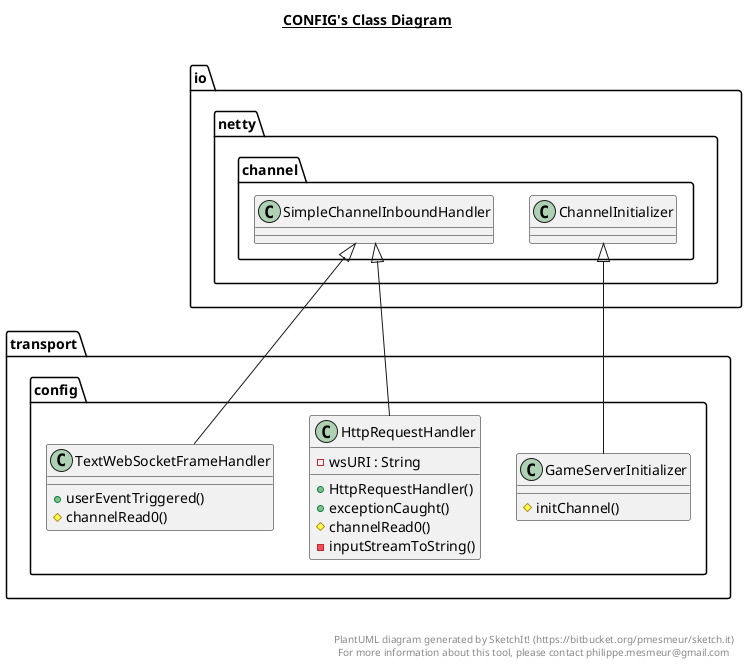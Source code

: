 @startuml

title __CONFIG's Class Diagram__\n

  namespace transport {
    namespace config {
      class transport.config.GameServerInitializer {
          # initChannel()
      }
    }
  }
  

  namespace transport {
    namespace config {
      class transport.config.HttpRequestHandler {
          - wsURI : String
          + HttpRequestHandler()
          + exceptionCaught()
          # channelRead0()
          - inputStreamToString()
      }
    }
  }
  

  namespace transport {
    namespace config {
      class transport.config.TextWebSocketFrameHandler {
          + userEventTriggered()
          # channelRead0()
      }
    }
  }
  

  transport.config.GameServerInitializer -up-|> io.netty.channel.ChannelInitializer
  transport.config.HttpRequestHandler -up-|> io.netty.channel.SimpleChannelInboundHandler
  transport.config.TextWebSocketFrameHandler -up-|> io.netty.channel.SimpleChannelInboundHandler


right footer


PlantUML diagram generated by SketchIt! (https://bitbucket.org/pmesmeur/sketch.it)
For more information about this tool, please contact philippe.mesmeur@gmail.com
endfooter

@enduml

